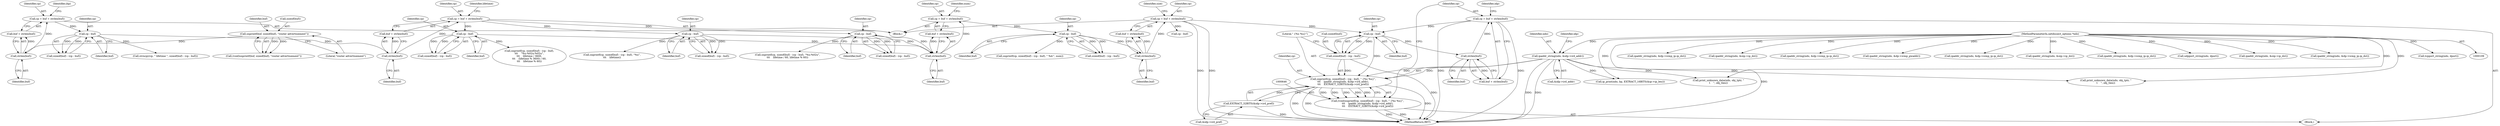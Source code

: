 digraph "0_tcpdump_2b62d1dda41590db29368ec7ba5f4faf3464765a@API" {
"1000647" [label="(Call,snprintf(cp, sizeof(buf) - (cp - buf), \" {%s %u}\",\n\t\t\t    ipaddr_string(ndo, &idp->ird_addr),\n\t\t\t    EXTRACT_32BITS(&idp->ird_pref)))"];
"1000652" [label="(Call,cp - buf)"];
"1000667" [label="(Call,cp = buf + strlen(buf))"];
"1000671" [label="(Call,strlen(buf))"];
"1000599" [label="(Call,cp = buf + strlen(buf))"];
"1000603" [label="(Call,strlen(buf))"];
"1000594" [label="(Call,cp - buf)"];
"1000576" [label="(Call,cp = buf + strlen(buf))"];
"1000580" [label="(Call,strlen(buf))"];
"1000561" [label="(Call,cp - buf)"];
"1000497" [label="(Call,cp = buf + strlen(buf))"];
"1000501" [label="(Call,strlen(buf))"];
"1000494" [label="(Call,cp - buf)"];
"1000469" [label="(Call,cp = buf + strlen(buf))"];
"1000473" [label="(Call,strlen(buf))"];
"1000464" [label="(Call,snprintf(buf, sizeof(buf), \"router advertisement\"))"];
"1000522" [label="(Call,cp - buf)"];
"1000542" [label="(Call,cp - buf)"];
"1000649" [label="(Call,sizeof(buf) - (cp - buf))"];
"1000656" [label="(Call,ipaddr_string(ndo, &idp->ird_addr))"];
"1000110" [label="(MethodParameterIn,netdissect_options *ndo)"];
"1000662" [label="(Call,EXTRACT_32BITS(&idp->ird_pref))"];
"1000645" [label="(Call,(void)snprintf(cp, sizeof(buf) - (cp - buf), \" {%s %u}\",\n\t\t\t    ipaddr_string(ndo, &idp->ird_addr),\n\t\t\t    EXTRACT_32BITS(&idp->ird_pref)))"];
"1000649" [label="(Call,sizeof(buf) - (cp - buf))"];
"1000365" [label="(Call,ipaddr_string(ndo, &dp->icmp_ip.ip_dst))"];
"1000577" [label="(Identifier,cp)"];
"1000491" [label="(Call,sizeof(buf) - (cp - buf))"];
"1000672" [label="(Identifier,buf)"];
"1000287" [label="(Call,ipaddr_string(ndo, &oip->ip_dst))"];
"1000606" [label="(Identifier,size)"];
"1000440" [label="(Call,ipaddr_string(ndo, &dp->icmp_ip.ip_dst))"];
"1000448" [label="(Call,ipaddr_string(ndo, &dp->icmp_gwaddr))"];
"1000537" [label="(Call,snprintf(cp, sizeof(buf) - (cp - buf), \"%u:%02u\",\n\t\t\t    lifetime / 60, lifetime % 60))"];
"1000674" [label="(Identifier,idp)"];
"1000561" [label="(Call,cp - buf)"];
"1000499" [label="(Call,buf + strlen(buf))"];
"1000523" [label="(Identifier,cp)"];
"1000645" [label="(Call,(void)snprintf(cp, sizeof(buf) - (cp - buf), \" {%s %u}\",\n\t\t\t    ipaddr_string(ndo, &idp->ird_addr),\n\t\t\t    EXTRACT_32BITS(&idp->ird_pref)))"];
"1000221" [label="(Call,ipaddr_string(ndo, &dp->icmp_ip.ip_dst))"];
"1000647" [label="(Call,snprintf(cp, sizeof(buf) - (cp - buf), \" {%s %u}\",\n\t\t\t    ipaddr_string(ndo, &idp->ird_addr),\n\t\t\t    EXTRACT_32BITS(&idp->ird_pref)))"];
"1000601" [label="(Call,buf + strlen(buf))"];
"1000517" [label="(Call,snprintf(cp, sizeof(buf) - (cp - buf), \"%u\",\n\t\t\t    lifetime))"];
"1001214" [label="(Call,print_unknown_data(ndo, obj_tptr, \"\n\t    \", obj_tlen))"];
"1000668" [label="(Identifier,cp)"];
"1000471" [label="(Call,buf + strlen(buf))"];
"1000556" [label="(Call,snprintf(cp, sizeof(buf) - (cp - buf),\n\t\t\t    \"%u:%02u:%02u\",\n\t\t\t    lifetime / 3600,\n\t\t\t    (lifetime % 3600) / 60,\n\t\t\t    lifetime % 60))"];
"1000603" [label="(Call,strlen(buf))"];
"1000600" [label="(Identifier,cp)"];
"1000641" [label="(Block,)"];
"1000596" [label="(Identifier,buf)"];
"1001245" [label="(MethodReturn,RET)"];
"1000589" [label="(Call,snprintf(cp, sizeof(buf) - (cp - buf), \" %d:\", num))"];
"1000323" [label="(Call,ipaddr_string(ndo, &oip->ip_dst))"];
"1000662" [label="(Call,EXTRACT_32BITS(&idp->ird_pref))"];
"1000474" [label="(Identifier,buf)"];
"1000543" [label="(Identifier,cp)"];
"1000563" [label="(Identifier,buf)"];
"1000408" [label="(Call,ipaddr_string(ndo, &dp->icmp_ip.ip_dst))"];
"1000657" [label="(Identifier,ndo)"];
"1000311" [label="(Call,udpport_string(ndo, dport))"];
"1000578" [label="(Call,buf + strlen(buf))"];
"1000544" [label="(Identifier,buf)"];
"1000464" [label="(Call,snprintf(buf, sizeof(buf), \"router advertisement\"))"];
"1000665" [label="(Identifier,idp)"];
"1000654" [label="(Identifier,buf)"];
"1000496" [label="(Identifier,buf)"];
"1000581" [label="(Identifier,buf)"];
"1000522" [label="(Call,cp - buf)"];
"1000498" [label="(Identifier,cp)"];
"1000473" [label="(Call,strlen(buf))"];
"1000648" [label="(Identifier,cp)"];
"1000470" [label="(Identifier,cp)"];
"1000558" [label="(Call,sizeof(buf) - (cp - buf))"];
"1000502" [label="(Identifier,buf)"];
"1000488" [label="(Call,strncpy(cp, \" lifetime \", sizeof(buf) - (cp - buf)))"];
"1000594" [label="(Call,cp - buf)"];
"1000476" [label="(Identifier,ihp)"];
"1000622" [label="(Call,cp - buf)"];
"1000580" [label="(Call,strlen(buf))"];
"1000305" [label="(Call,ipaddr_string(ndo, &oip->ip_dst))"];
"1000504" [label="(Identifier,lifetime)"];
"1000466" [label="(Call,sizeof(buf))"];
"1000383" [label="(Call,ipaddr_string(ndo, &dp->icmp_ip.ip_dst))"];
"1000669" [label="(Call,buf + strlen(buf))"];
"1000542" [label="(Call,cp - buf)"];
"1000667" [label="(Call,cp = buf + strlen(buf))"];
"1000595" [label="(Identifier,cp)"];
"1000497" [label="(Call,cp = buf + strlen(buf))"];
"1000583" [label="(Identifier,num)"];
"1000562" [label="(Identifier,cp)"];
"1000469" [label="(Call,cp = buf + strlen(buf))"];
"1000524" [label="(Identifier,buf)"];
"1001222" [label="(Call,print_unknown_data(ndo, obj_tptr, \"\n\t    \", obj_tlen))"];
"1000604" [label="(Identifier,buf)"];
"1000456" [label="(Block,)"];
"1000539" [label="(Call,sizeof(buf) - (cp - buf))"];
"1000465" [label="(Identifier,buf)"];
"1000656" [label="(Call,ipaddr_string(ndo, &idp->ird_addr))"];
"1000591" [label="(Call,sizeof(buf) - (cp - buf))"];
"1000652" [label="(Call,cp - buf)"];
"1000494" [label="(Call,cp - buf)"];
"1000599" [label="(Call,cp = buf + strlen(buf))"];
"1000462" [label="(Call,(void)snprintf(buf, sizeof(buf), \"router advertisement\"))"];
"1000519" [label="(Call,sizeof(buf) - (cp - buf))"];
"1000959" [label="(Call,ip_print(ndo, bp, EXTRACT_16BITS(&ip->ip_len)))"];
"1000576" [label="(Call,cp = buf + strlen(buf))"];
"1000671" [label="(Call,strlen(buf))"];
"1000655" [label="(Literal,\" {%s %u}\")"];
"1000650" [label="(Call,sizeof(buf))"];
"1000663" [label="(Call,&idp->ird_pref)"];
"1000658" [label="(Call,&idp->ird_addr)"];
"1000293" [label="(Call,tcpport_string(ndo, dport))"];
"1000468" [label="(Literal,\"router advertisement\")"];
"1000501" [label="(Call,strlen(buf))"];
"1000653" [label="(Identifier,cp)"];
"1000495" [label="(Identifier,cp)"];
"1000110" [label="(MethodParameterIn,netdissect_options *ndo)"];
"1000647" -> "1000645"  [label="AST: "];
"1000647" -> "1000662"  [label="CFG: "];
"1000648" -> "1000647"  [label="AST: "];
"1000649" -> "1000647"  [label="AST: "];
"1000655" -> "1000647"  [label="AST: "];
"1000656" -> "1000647"  [label="AST: "];
"1000662" -> "1000647"  [label="AST: "];
"1000645" -> "1000647"  [label="CFG: "];
"1000647" -> "1001245"  [label="DDG: "];
"1000647" -> "1001245"  [label="DDG: "];
"1000647" -> "1001245"  [label="DDG: "];
"1000647" -> "1000645"  [label="DDG: "];
"1000647" -> "1000645"  [label="DDG: "];
"1000647" -> "1000645"  [label="DDG: "];
"1000647" -> "1000645"  [label="DDG: "];
"1000647" -> "1000645"  [label="DDG: "];
"1000652" -> "1000647"  [label="DDG: "];
"1000649" -> "1000647"  [label="DDG: "];
"1000656" -> "1000647"  [label="DDG: "];
"1000656" -> "1000647"  [label="DDG: "];
"1000662" -> "1000647"  [label="DDG: "];
"1000652" -> "1000649"  [label="AST: "];
"1000652" -> "1000654"  [label="CFG: "];
"1000653" -> "1000652"  [label="AST: "];
"1000654" -> "1000652"  [label="AST: "];
"1000649" -> "1000652"  [label="CFG: "];
"1000652" -> "1000649"  [label="DDG: "];
"1000652" -> "1000649"  [label="DDG: "];
"1000667" -> "1000652"  [label="DDG: "];
"1000599" -> "1000652"  [label="DDG: "];
"1000652" -> "1000671"  [label="DDG: "];
"1000667" -> "1000641"  [label="AST: "];
"1000667" -> "1000669"  [label="CFG: "];
"1000668" -> "1000667"  [label="AST: "];
"1000669" -> "1000667"  [label="AST: "];
"1000674" -> "1000667"  [label="CFG: "];
"1000667" -> "1001245"  [label="DDG: "];
"1000667" -> "1001245"  [label="DDG: "];
"1000671" -> "1000667"  [label="DDG: "];
"1000671" -> "1000669"  [label="AST: "];
"1000671" -> "1000672"  [label="CFG: "];
"1000672" -> "1000671"  [label="AST: "];
"1000669" -> "1000671"  [label="CFG: "];
"1000671" -> "1000669"  [label="DDG: "];
"1000599" -> "1000456"  [label="AST: "];
"1000599" -> "1000601"  [label="CFG: "];
"1000600" -> "1000599"  [label="AST: "];
"1000601" -> "1000599"  [label="AST: "];
"1000606" -> "1000599"  [label="CFG: "];
"1000599" -> "1001245"  [label="DDG: "];
"1000599" -> "1001245"  [label="DDG: "];
"1000603" -> "1000599"  [label="DDG: "];
"1000599" -> "1000622"  [label="DDG: "];
"1000603" -> "1000601"  [label="AST: "];
"1000603" -> "1000604"  [label="CFG: "];
"1000604" -> "1000603"  [label="AST: "];
"1000601" -> "1000603"  [label="CFG: "];
"1000603" -> "1000601"  [label="DDG: "];
"1000594" -> "1000603"  [label="DDG: "];
"1000594" -> "1000591"  [label="AST: "];
"1000594" -> "1000596"  [label="CFG: "];
"1000595" -> "1000594"  [label="AST: "];
"1000596" -> "1000594"  [label="AST: "];
"1000591" -> "1000594"  [label="CFG: "];
"1000594" -> "1000589"  [label="DDG: "];
"1000594" -> "1000591"  [label="DDG: "];
"1000594" -> "1000591"  [label="DDG: "];
"1000576" -> "1000594"  [label="DDG: "];
"1000576" -> "1000456"  [label="AST: "];
"1000576" -> "1000578"  [label="CFG: "];
"1000577" -> "1000576"  [label="AST: "];
"1000578" -> "1000576"  [label="AST: "];
"1000583" -> "1000576"  [label="CFG: "];
"1000580" -> "1000576"  [label="DDG: "];
"1000580" -> "1000578"  [label="AST: "];
"1000580" -> "1000581"  [label="CFG: "];
"1000581" -> "1000580"  [label="AST: "];
"1000578" -> "1000580"  [label="CFG: "];
"1000580" -> "1000578"  [label="DDG: "];
"1000561" -> "1000580"  [label="DDG: "];
"1000522" -> "1000580"  [label="DDG: "];
"1000542" -> "1000580"  [label="DDG: "];
"1000561" -> "1000558"  [label="AST: "];
"1000561" -> "1000563"  [label="CFG: "];
"1000562" -> "1000561"  [label="AST: "];
"1000563" -> "1000561"  [label="AST: "];
"1000558" -> "1000561"  [label="CFG: "];
"1000561" -> "1000556"  [label="DDG: "];
"1000561" -> "1000558"  [label="DDG: "];
"1000561" -> "1000558"  [label="DDG: "];
"1000497" -> "1000561"  [label="DDG: "];
"1000497" -> "1000456"  [label="AST: "];
"1000497" -> "1000499"  [label="CFG: "];
"1000498" -> "1000497"  [label="AST: "];
"1000499" -> "1000497"  [label="AST: "];
"1000504" -> "1000497"  [label="CFG: "];
"1000501" -> "1000497"  [label="DDG: "];
"1000497" -> "1000522"  [label="DDG: "];
"1000497" -> "1000542"  [label="DDG: "];
"1000501" -> "1000499"  [label="AST: "];
"1000501" -> "1000502"  [label="CFG: "];
"1000502" -> "1000501"  [label="AST: "];
"1000499" -> "1000501"  [label="CFG: "];
"1000501" -> "1000499"  [label="DDG: "];
"1000494" -> "1000501"  [label="DDG: "];
"1000494" -> "1000491"  [label="AST: "];
"1000494" -> "1000496"  [label="CFG: "];
"1000495" -> "1000494"  [label="AST: "];
"1000496" -> "1000494"  [label="AST: "];
"1000491" -> "1000494"  [label="CFG: "];
"1000494" -> "1000488"  [label="DDG: "];
"1000494" -> "1000491"  [label="DDG: "];
"1000494" -> "1000491"  [label="DDG: "];
"1000469" -> "1000494"  [label="DDG: "];
"1000469" -> "1000456"  [label="AST: "];
"1000469" -> "1000471"  [label="CFG: "];
"1000470" -> "1000469"  [label="AST: "];
"1000471" -> "1000469"  [label="AST: "];
"1000476" -> "1000469"  [label="CFG: "];
"1000473" -> "1000469"  [label="DDG: "];
"1000473" -> "1000471"  [label="AST: "];
"1000473" -> "1000474"  [label="CFG: "];
"1000474" -> "1000473"  [label="AST: "];
"1000471" -> "1000473"  [label="CFG: "];
"1000473" -> "1000471"  [label="DDG: "];
"1000464" -> "1000473"  [label="DDG: "];
"1000464" -> "1000462"  [label="AST: "];
"1000464" -> "1000468"  [label="CFG: "];
"1000465" -> "1000464"  [label="AST: "];
"1000466" -> "1000464"  [label="AST: "];
"1000468" -> "1000464"  [label="AST: "];
"1000462" -> "1000464"  [label="CFG: "];
"1000464" -> "1000462"  [label="DDG: "];
"1000464" -> "1000462"  [label="DDG: "];
"1000522" -> "1000519"  [label="AST: "];
"1000522" -> "1000524"  [label="CFG: "];
"1000523" -> "1000522"  [label="AST: "];
"1000524" -> "1000522"  [label="AST: "];
"1000519" -> "1000522"  [label="CFG: "];
"1000522" -> "1000517"  [label="DDG: "];
"1000522" -> "1000519"  [label="DDG: "];
"1000522" -> "1000519"  [label="DDG: "];
"1000542" -> "1000539"  [label="AST: "];
"1000542" -> "1000544"  [label="CFG: "];
"1000543" -> "1000542"  [label="AST: "];
"1000544" -> "1000542"  [label="AST: "];
"1000539" -> "1000542"  [label="CFG: "];
"1000542" -> "1000537"  [label="DDG: "];
"1000542" -> "1000539"  [label="DDG: "];
"1000542" -> "1000539"  [label="DDG: "];
"1000650" -> "1000649"  [label="AST: "];
"1000655" -> "1000649"  [label="CFG: "];
"1000649" -> "1001245"  [label="DDG: "];
"1000656" -> "1000658"  [label="CFG: "];
"1000657" -> "1000656"  [label="AST: "];
"1000658" -> "1000656"  [label="AST: "];
"1000665" -> "1000656"  [label="CFG: "];
"1000656" -> "1001245"  [label="DDG: "];
"1000656" -> "1001245"  [label="DDG: "];
"1000110" -> "1000656"  [label="DDG: "];
"1000656" -> "1000959"  [label="DDG: "];
"1000656" -> "1001214"  [label="DDG: "];
"1000656" -> "1001222"  [label="DDG: "];
"1000110" -> "1000109"  [label="AST: "];
"1000110" -> "1001245"  [label="DDG: "];
"1000110" -> "1000221"  [label="DDG: "];
"1000110" -> "1000287"  [label="DDG: "];
"1000110" -> "1000293"  [label="DDG: "];
"1000110" -> "1000305"  [label="DDG: "];
"1000110" -> "1000311"  [label="DDG: "];
"1000110" -> "1000323"  [label="DDG: "];
"1000110" -> "1000365"  [label="DDG: "];
"1000110" -> "1000383"  [label="DDG: "];
"1000110" -> "1000408"  [label="DDG: "];
"1000110" -> "1000440"  [label="DDG: "];
"1000110" -> "1000448"  [label="DDG: "];
"1000110" -> "1000959"  [label="DDG: "];
"1000110" -> "1001214"  [label="DDG: "];
"1000110" -> "1001222"  [label="DDG: "];
"1000662" -> "1000663"  [label="CFG: "];
"1000663" -> "1000662"  [label="AST: "];
"1000662" -> "1001245"  [label="DDG: "];
"1000645" -> "1000641"  [label="AST: "];
"1000646" -> "1000645"  [label="AST: "];
"1000668" -> "1000645"  [label="CFG: "];
"1000645" -> "1001245"  [label="DDG: "];
"1000645" -> "1001245"  [label="DDG: "];
}
